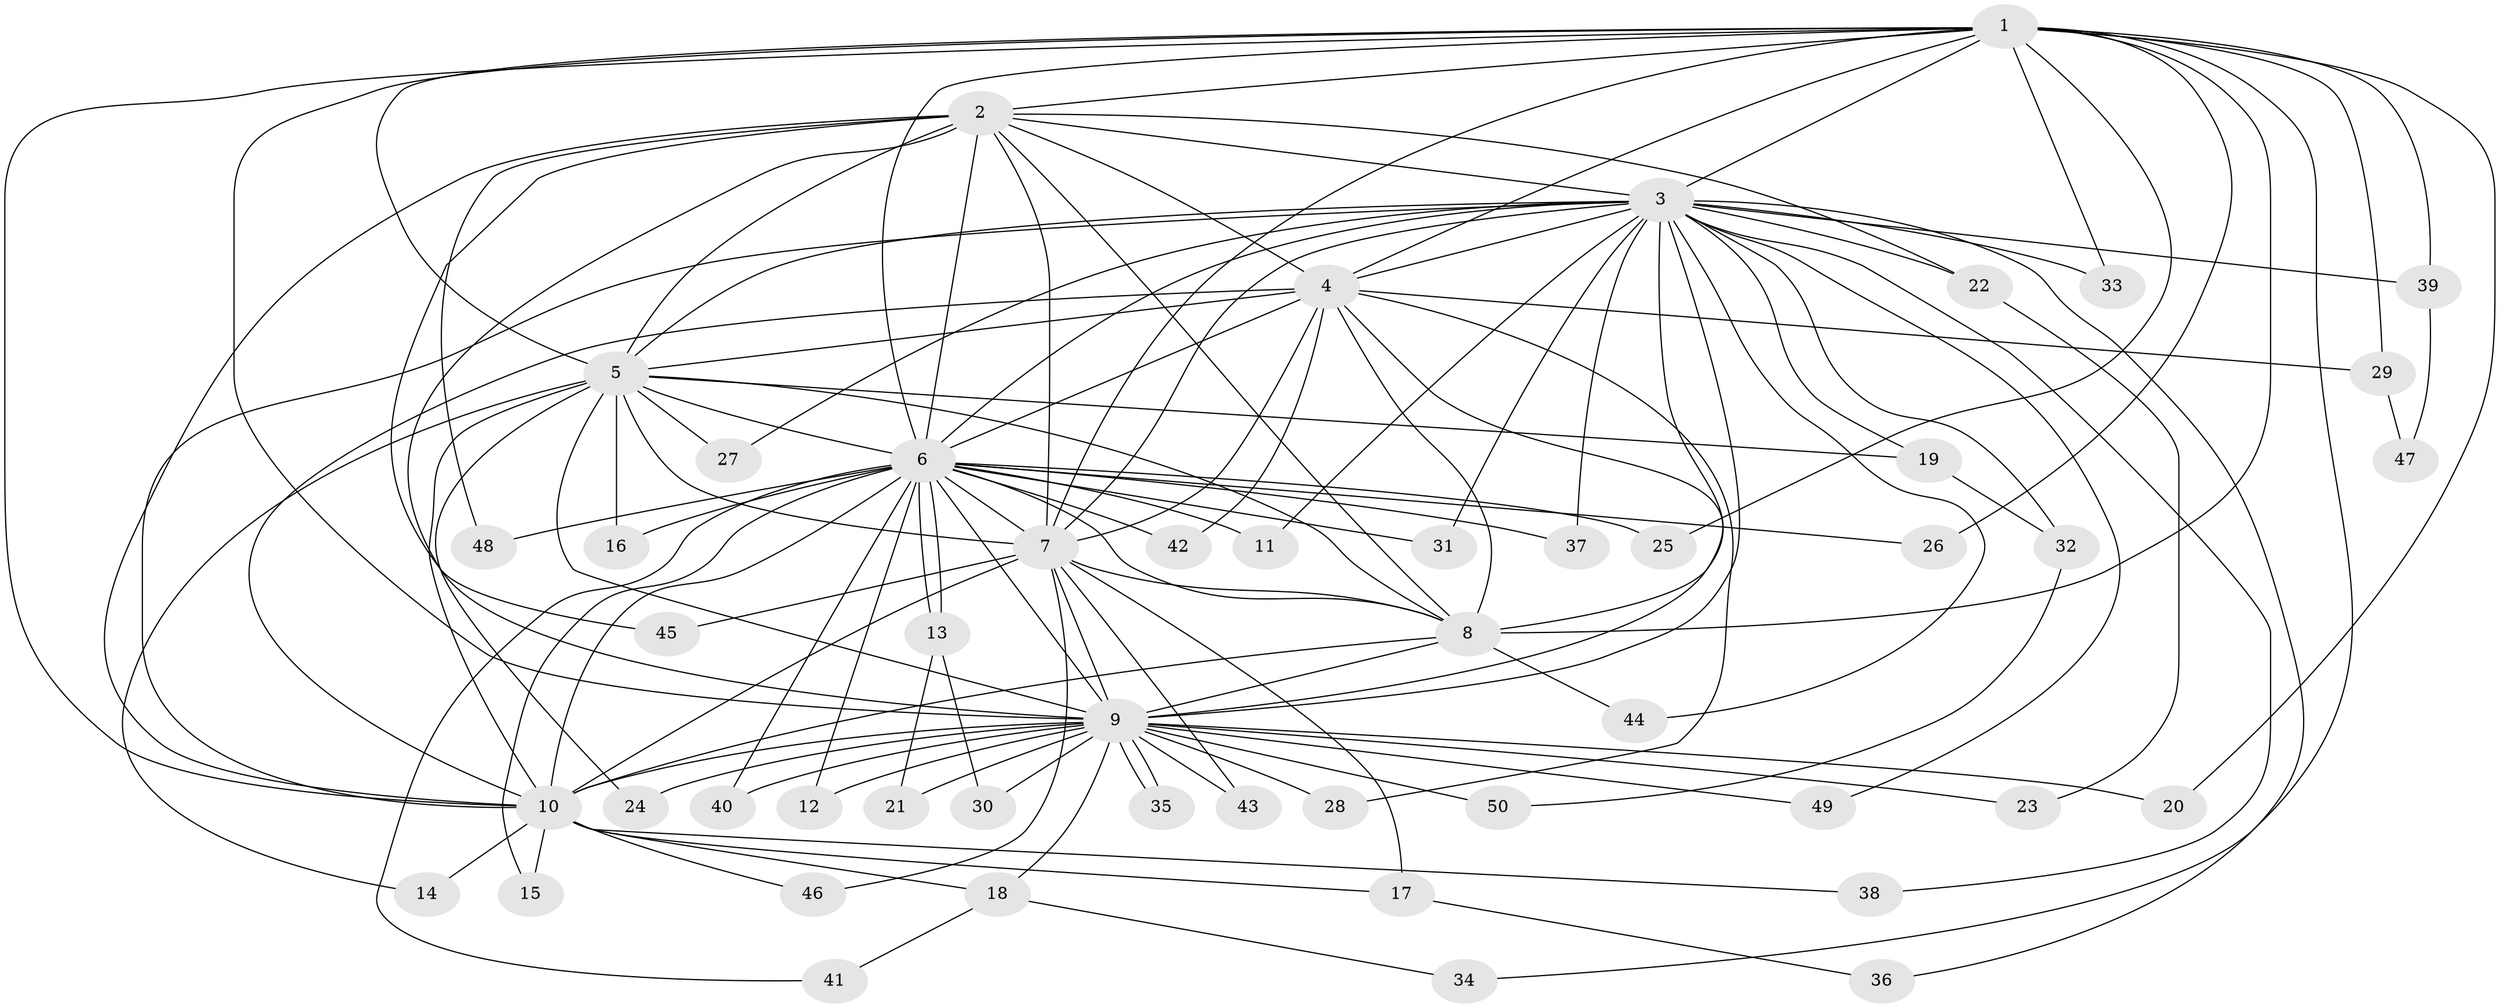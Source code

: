 // Generated by graph-tools (version 1.1) at 2025/11/02/27/25 16:11:00]
// undirected, 50 vertices, 125 edges
graph export_dot {
graph [start="1"]
  node [color=gray90,style=filled];
  1;
  2;
  3;
  4;
  5;
  6;
  7;
  8;
  9;
  10;
  11;
  12;
  13;
  14;
  15;
  16;
  17;
  18;
  19;
  20;
  21;
  22;
  23;
  24;
  25;
  26;
  27;
  28;
  29;
  30;
  31;
  32;
  33;
  34;
  35;
  36;
  37;
  38;
  39;
  40;
  41;
  42;
  43;
  44;
  45;
  46;
  47;
  48;
  49;
  50;
  1 -- 2;
  1 -- 3;
  1 -- 4;
  1 -- 5;
  1 -- 6;
  1 -- 7;
  1 -- 8;
  1 -- 9;
  1 -- 10;
  1 -- 20;
  1 -- 25;
  1 -- 26;
  1 -- 29;
  1 -- 33;
  1 -- 34;
  1 -- 39;
  2 -- 3;
  2 -- 4;
  2 -- 5;
  2 -- 6;
  2 -- 7;
  2 -- 8;
  2 -- 9;
  2 -- 10;
  2 -- 22;
  2 -- 45;
  2 -- 48;
  3 -- 4;
  3 -- 5;
  3 -- 6;
  3 -- 7;
  3 -- 8;
  3 -- 9;
  3 -- 10;
  3 -- 11;
  3 -- 19;
  3 -- 22;
  3 -- 27;
  3 -- 31;
  3 -- 32;
  3 -- 33;
  3 -- 36;
  3 -- 37;
  3 -- 38;
  3 -- 39;
  3 -- 44;
  3 -- 49;
  4 -- 5;
  4 -- 6;
  4 -- 7;
  4 -- 8;
  4 -- 9;
  4 -- 10;
  4 -- 28;
  4 -- 29;
  4 -- 42;
  5 -- 6;
  5 -- 7;
  5 -- 8;
  5 -- 9;
  5 -- 10;
  5 -- 14;
  5 -- 16;
  5 -- 19;
  5 -- 24;
  5 -- 27;
  6 -- 7;
  6 -- 8;
  6 -- 9;
  6 -- 10;
  6 -- 11;
  6 -- 12;
  6 -- 13;
  6 -- 13;
  6 -- 15;
  6 -- 16;
  6 -- 25;
  6 -- 26;
  6 -- 31;
  6 -- 37;
  6 -- 40;
  6 -- 41;
  6 -- 42;
  6 -- 48;
  7 -- 8;
  7 -- 9;
  7 -- 10;
  7 -- 17;
  7 -- 43;
  7 -- 45;
  7 -- 46;
  8 -- 9;
  8 -- 10;
  8 -- 44;
  9 -- 10;
  9 -- 12;
  9 -- 18;
  9 -- 20;
  9 -- 21;
  9 -- 23;
  9 -- 24;
  9 -- 28;
  9 -- 30;
  9 -- 35;
  9 -- 35;
  9 -- 40;
  9 -- 43;
  9 -- 49;
  9 -- 50;
  10 -- 14;
  10 -- 15;
  10 -- 17;
  10 -- 18;
  10 -- 38;
  10 -- 46;
  13 -- 21;
  13 -- 30;
  17 -- 36;
  18 -- 34;
  18 -- 41;
  19 -- 32;
  22 -- 23;
  29 -- 47;
  32 -- 50;
  39 -- 47;
}
